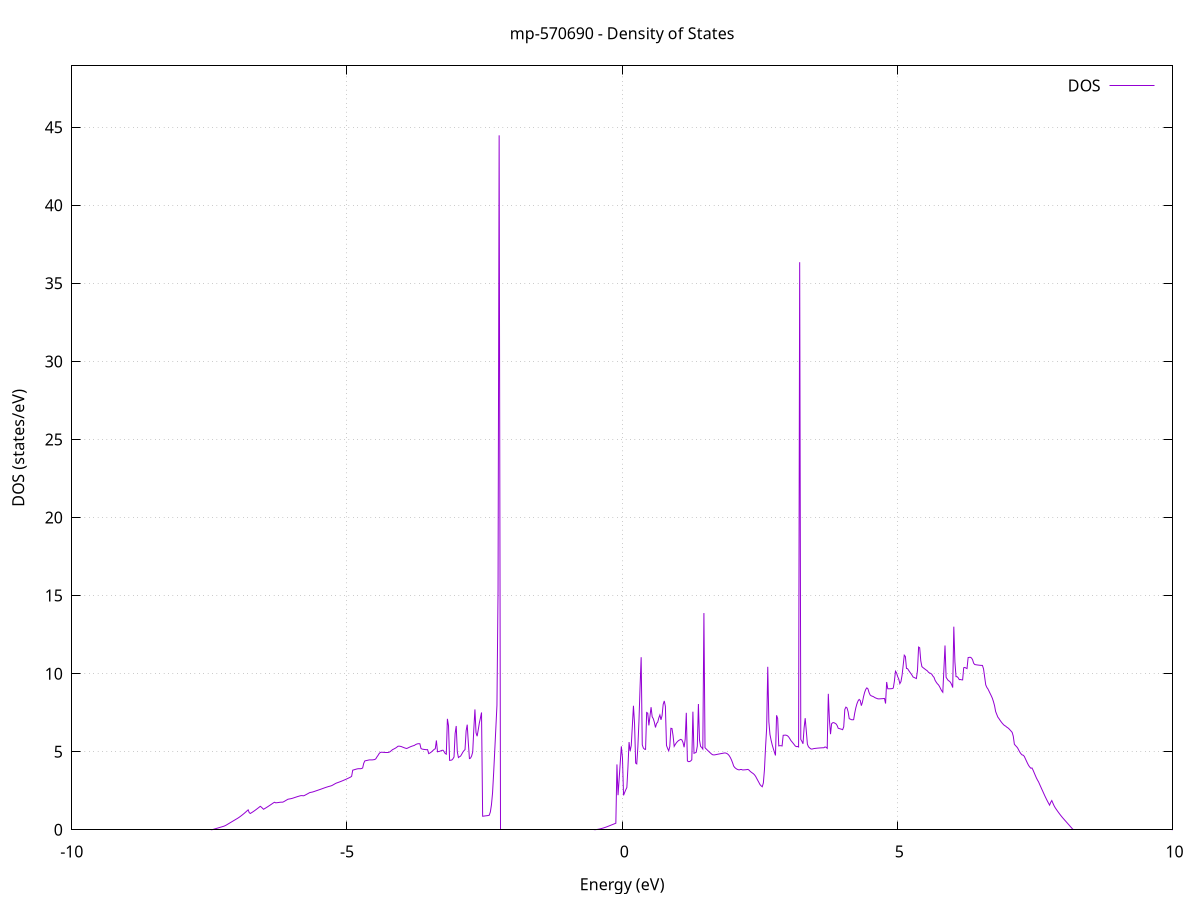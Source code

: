 set title 'mp-570690 - Density of States'
set xlabel 'Energy (eV)'
set ylabel 'DOS (states/eV)'
set grid
set xrange [-10:10]
set yrange [0:48.926]
set xzeroaxis lt -1
set terminal png size 800,600
set output 'mp-570690_dos_gnuplot.png'
plot '-' using 1:2 with lines title 'DOS'
-9.276100 0.000000
-9.256100 0.000000
-9.236100 0.000000
-9.216100 0.000000
-9.196100 0.000000
-9.176100 0.000000
-9.156100 0.000000
-9.136100 0.000000
-9.116000 0.000000
-9.096000 0.000000
-9.076000 0.000000
-9.056000 0.000000
-9.036000 0.000000
-9.016000 0.000000
-8.996000 0.000000
-8.976000 0.000000
-8.956000 0.000000
-8.936000 0.000000
-8.916000 0.000000
-8.896000 0.000000
-8.876000 0.000000
-8.856000 0.000000
-8.836000 0.000000
-8.816000 0.000000
-8.796000 0.000000
-8.776000 0.000000
-8.756000 0.000000
-8.736000 0.000000
-8.716000 0.000000
-8.696000 0.000000
-8.676000 0.000000
-8.656000 0.000000
-8.636000 0.000000
-8.616000 0.000000
-8.596000 0.000000
-8.576000 0.000000
-8.556000 0.000000
-8.536000 0.000000
-8.515900 0.000000
-8.495900 0.000000
-8.475900 0.000000
-8.455900 0.000000
-8.435900 0.000000
-8.415900 0.000000
-8.395900 0.000000
-8.375900 0.000000
-8.355900 0.000000
-8.335900 0.000000
-8.315900 0.000000
-8.295900 0.000000
-8.275900 0.000000
-8.255900 0.000000
-8.235900 0.000000
-8.215900 0.000000
-8.195900 0.000000
-8.175900 0.000000
-8.155900 0.000000
-8.135900 0.000000
-8.115900 0.000000
-8.095900 0.000000
-8.075900 0.000000
-8.055900 0.000000
-8.035900 0.000000
-8.015900 0.000000
-7.995900 0.000000
-7.975900 0.000000
-7.955900 0.000000
-7.935900 0.000000
-7.915800 0.000000
-7.895800 0.000000
-7.875800 0.000000
-7.855800 0.000000
-7.835800 0.000000
-7.815800 0.000000
-7.795800 0.000000
-7.775800 0.000000
-7.755800 0.000000
-7.735800 0.000000
-7.715800 0.000000
-7.695800 0.000000
-7.675800 0.000000
-7.655800 0.000000
-7.635800 0.000000
-7.615800 0.000000
-7.595800 0.000000
-7.575800 0.000000
-7.555800 0.000000
-7.535800 0.000000
-7.515800 0.000000
-7.495800 0.000000
-7.475800 0.000000
-7.455800 0.000300
-7.435800 0.019400
-7.415800 0.040300
-7.395800 0.061300
-7.375800 0.082300
-7.355800 0.103200
-7.335800 0.124200
-7.315700 0.145100
-7.295700 0.166100
-7.275700 0.187100
-7.255700 0.208000
-7.235700 0.229300
-7.215700 0.258600
-7.195700 0.296000
-7.175700 0.338100
-7.155700 0.380100
-7.135700 0.422200
-7.115700 0.464300
-7.095700 0.506400
-7.075700 0.548400
-7.055700 0.590500
-7.035700 0.632600
-7.015700 0.674600
-6.995700 0.716700
-6.975700 0.760600
-6.955700 0.808700
-6.935700 0.860100
-6.915700 0.913400
-6.895700 0.968600
-6.875700 1.025600
-6.855700 1.085600
-6.835700 1.148900
-6.815700 1.212200
-6.795700 1.275500
-6.775700 1.094500
-6.755700 1.044600
-6.735700 1.089200
-6.715600 1.133700
-6.695600 1.181000
-6.675600 1.231500
-6.655600 1.283200
-6.635600 1.336100
-6.615600 1.390200
-6.595600 1.445400
-6.575600 1.501900
-6.555600 1.449600
-6.535600 1.382200
-6.515600 1.313100
-6.495600 1.355200
-6.475600 1.398300
-6.455600 1.442500
-6.435600 1.487800
-6.415600 1.534100
-6.395600 1.581400
-6.375600 1.628800
-6.355600 1.676800
-6.335600 1.725800
-6.315600 1.762900
-6.295600 1.726700
-6.275600 1.732600
-6.255600 1.741300
-6.235600 1.751800
-6.215600 1.762700
-6.195600 1.767700
-6.175600 1.765400
-6.155600 1.785800
-6.135600 1.825800
-6.115500 1.866600
-6.095500 1.908300
-6.075500 1.950800
-6.055500 1.968500
-6.035500 1.979600
-6.015500 1.994000
-5.995500 2.012000
-5.975500 2.035000
-5.955500 2.058500
-5.935500 2.082300
-5.915500 2.105400
-5.895500 2.127700
-5.875500 2.149200
-5.855500 2.169900
-5.835500 2.187200
-5.815500 2.189100
-5.795500 2.173800
-5.775500 2.192200
-5.755500 2.228900
-5.735500 2.266500
-5.715500 2.304800
-5.695500 2.343800
-5.675500 2.383600
-5.655500 2.397000
-5.635500 2.409900
-5.615500 2.429000
-5.595500 2.452900
-5.575500 2.477000
-5.555500 2.501100
-5.535500 2.525300
-5.515400 2.549500
-5.495400 2.573700
-5.475400 2.598600
-5.455400 2.624100
-5.435400 2.649700
-5.415400 2.675400
-5.395400 2.700500
-5.375400 2.724300
-5.355400 2.746800
-5.335400 2.768100
-5.315400 2.788100
-5.295400 2.806700
-5.275400 2.830400
-5.255400 2.868800
-5.235400 2.908900
-5.215400 2.950000
-5.195400 2.987100
-5.175400 3.011600
-5.155400 3.037000
-5.135400 3.063200
-5.115400 3.090400
-5.095400 3.118500
-5.075400 3.147600
-5.055400 3.177500
-5.035400 3.208000
-5.015400 3.239500
-4.995400 3.271900
-4.975400 3.305100
-4.955400 3.338800
-4.935400 3.373200
-4.915300 3.426900
-4.895300 3.817100
-4.875300 3.838000
-4.855300 3.859100
-4.835300 3.880400
-4.815300 3.899700
-4.795300 3.910000
-4.775300 3.914000
-4.755300 3.909000
-4.735300 3.924600
-4.715300 3.956800
-4.695300 4.259100
-4.675300 4.410800
-4.655300 4.426300
-4.635300 4.442100
-4.615300 4.458400
-4.595300 4.475100
-4.575300 4.477300
-4.555300 4.474900
-4.535300 4.477500
-4.515300 4.487100
-4.495300 4.499100
-4.475300 4.547300
-4.455300 4.667000
-4.435300 4.765800
-4.415300 4.882700
-4.395300 4.950700
-4.375300 4.968800
-4.355300 4.962900
-4.335300 4.957600
-4.315200 4.953100
-4.295200 4.949900
-4.275200 4.948400
-4.255200 4.949700
-4.235200 4.967300
-4.215200 5.004900
-4.195200 5.062400
-4.175200 5.125600
-4.155200 5.160400
-4.135200 5.198400
-4.115200 5.237400
-4.095200 5.286700
-4.075200 5.345100
-4.055200 5.358100
-4.035200 5.347200
-4.015200 5.332100
-3.995200 5.304000
-3.975200 5.275900
-3.955200 5.247800
-3.935200 5.223100
-3.915200 5.207200
-3.895200 5.235600
-3.875200 5.270900
-3.855200 5.303600
-3.835200 5.333100
-3.815200 5.359200
-3.795200 5.381900
-3.775200 5.404300
-3.755200 5.452200
-3.735200 5.485900
-3.715100 5.506600
-3.695100 5.514500
-3.675100 5.506500
-3.655100 5.207700
-3.635100 5.168000
-3.615100 5.155900
-3.595100 5.145200
-3.575100 5.135800
-3.555100 5.129200
-3.535100 5.131500
-3.515100 4.876100
-3.495100 4.912200
-3.475100 4.959000
-3.455100 5.016500
-3.435100 5.084600
-3.415100 5.150400
-3.395100 5.188400
-3.375100 5.720700
-3.355100 4.993800
-3.335100 5.012800
-3.315100 5.026300
-3.295100 5.055500
-3.275100 5.086300
-3.255100 5.094600
-3.235100 5.004000
-3.215100 4.882900
-3.195100 4.841600
-3.175100 7.105200
-3.155100 6.670200
-3.135100 4.445300
-3.115000 4.454400
-3.095000 4.468500
-3.075000 4.541400
-3.055000 4.660900
-3.035000 6.163400
-3.015000 6.646800
-2.995000 4.997300
-2.975000 4.625700
-2.955000 4.676800
-2.935000 4.720200
-2.915000 4.837500
-2.895000 4.970500
-2.875000 5.063900
-2.855000 5.134400
-2.835000 6.332700
-2.815000 6.732200
-2.795000 5.575000
-2.775000 4.561800
-2.755000 4.589100
-2.735000 4.727400
-2.715000 4.985700
-2.695000 6.464900
-2.675000 7.706600
-2.655000 6.214300
-2.635000 5.992500
-2.615000 6.397800
-2.595000 6.836000
-2.575000 7.156700
-2.555000 7.511200
-2.534900 0.867200
-2.514900 0.876200
-2.494900 0.885200
-2.474900 0.894200
-2.454900 0.903200
-2.434900 0.912200
-2.414900 0.933600
-2.394900 1.138200
-2.374900 1.595900
-2.354900 2.353700
-2.334900 3.636800
-2.314900 5.059400
-2.294900 6.505600
-2.274900 7.975300
-2.254900 15.311400
-2.234900 44.478200
-2.214900 0.000000
-2.194900 0.000000
-2.174900 0.000000
-2.154900 0.000000
-2.134900 0.000000
-2.114900 0.000000
-2.094900 0.000000
-2.074900 0.000000
-2.054900 0.000000
-2.034900 0.000000
-2.014900 0.000000
-1.994900 0.000000
-1.974900 0.000000
-1.954900 0.000000
-1.934800 0.000000
-1.914800 0.000000
-1.894800 0.000000
-1.874800 0.000000
-1.854800 0.000000
-1.834800 0.000000
-1.814800 0.000000
-1.794800 0.000000
-1.774800 0.000000
-1.754800 0.000000
-1.734800 0.000000
-1.714800 0.000000
-1.694800 0.000000
-1.674800 0.000000
-1.654800 0.000000
-1.634800 0.000000
-1.614800 0.000000
-1.594800 0.000000
-1.574800 0.000000
-1.554800 0.000000
-1.534800 0.000000
-1.514800 0.000000
-1.494800 0.000000
-1.474800 0.000000
-1.454800 0.000000
-1.434800 0.000000
-1.414800 0.000000
-1.394800 0.000000
-1.374800 0.000000
-1.354800 0.000000
-1.334700 0.000000
-1.314700 0.000000
-1.294700 0.000000
-1.274700 0.000000
-1.254700 0.000000
-1.234700 0.000000
-1.214700 0.000000
-1.194700 0.000000
-1.174700 0.000000
-1.154700 0.000000
-1.134700 0.000000
-1.114700 0.000000
-1.094700 0.000000
-1.074700 0.000000
-1.054700 0.000000
-1.034700 0.000000
-1.014700 0.000000
-0.994700 0.000000
-0.974700 0.000000
-0.954700 0.000000
-0.934700 0.000000
-0.914700 0.000000
-0.894700 0.000000
-0.874700 0.000000
-0.854700 0.000000
-0.834700 0.000000
-0.814700 0.000000
-0.794700 0.000000
-0.774700 0.000000
-0.754700 0.000000
-0.734600 0.000000
-0.714600 0.000000
-0.694600 0.000000
-0.674600 0.000000
-0.654600 0.000000
-0.634600 0.000000
-0.614600 0.000000
-0.594600 0.000000
-0.574600 0.000000
-0.554600 0.000000
-0.534600 0.000000
-0.514600 0.000000
-0.494600 0.003800
-0.474600 0.011700
-0.454600 0.021600
-0.434600 0.033500
-0.414600 0.047500
-0.394600 0.063500
-0.374600 0.081400
-0.354600 0.100900
-0.334600 0.122000
-0.314600 0.144800
-0.294600 0.169200
-0.274600 0.195300
-0.254600 0.222900
-0.234600 0.251000
-0.214600 0.279100
-0.194600 0.307200
-0.174600 0.335300
-0.154600 0.363400
-0.134500 0.391500
-0.114500 0.419700
-0.094500 4.184700
-0.074500 2.216900
-0.054500 3.253500
-0.034500 4.295100
-0.014500 5.341900
0.005500 4.629400
0.025500 2.203900
0.045500 2.385700
0.065500 2.561700
0.085500 2.706800
0.105500 4.014000
0.125500 5.617300
0.145500 5.042900
0.165500 5.392200
0.185500 6.660200
0.205500 7.943900
0.225500 6.780500
0.245500 4.269600
0.265500 4.219700
0.285500 5.299600
0.305500 6.953500
0.325500 9.132500
0.345500 11.053800
0.365500 5.440400
0.385500 5.237100
0.405500 5.162800
0.425500 5.149100
0.445500 7.511700
0.465600 7.467400
0.485600 6.683200
0.505600 7.276700
0.525600 7.853000
0.545600 7.237700
0.565600 7.117100
0.585600 6.884400
0.605600 6.552700
0.625600 6.809400
0.645600 6.884300
0.665600 7.162000
0.685600 7.354700
0.705600 7.044100
0.725600 7.314100
0.745600 8.033600
0.765600 8.251000
0.785600 7.902200
0.805600 5.399600
0.825600 5.216400
0.845600 5.055100
0.865600 5.317800
0.885600 6.500400
0.905600 6.485600
0.925600 6.015700
0.945600 5.343300
0.965600 5.467100
0.985600 5.570800
1.005600 5.653100
1.025600 5.713900
1.045600 5.754000
1.065700 5.791300
1.085700 5.751500
1.105700 5.592100
1.125700 5.285600
1.145700 5.798500
1.165700 7.489400
1.185700 4.407600
1.205700 4.365500
1.225700 4.368300
1.245700 4.408300
1.265700 4.485100
1.285700 7.565700
1.305700 4.898600
1.325700 4.925400
1.345700 4.962000
1.365700 5.359400
1.385700 8.055600
1.405700 5.745000
1.425700 5.338700
1.445700 5.271700
1.465700 5.170000
1.485700 13.881400
1.505700 5.254200
1.525700 5.183500
1.545700 5.112600
1.565700 5.043600
1.585700 4.976600
1.605700 4.911500
1.625700 4.847700
1.645700 4.803600
1.665800 4.794600
1.685800 4.800000
1.705800 4.815100
1.725800 4.829700
1.745800 4.843900
1.765800 4.857700
1.785800 4.871100
1.805800 4.884100
1.825800 4.896600
1.845800 4.910900
1.865800 4.923000
1.885800 4.910300
1.905800 4.878900
1.925800 4.827200
1.945800 4.743300
1.965800 4.627600
1.985800 4.480000
2.005800 4.299200
2.025800 4.084800
2.045800 3.987600
2.065800 3.927600
2.085800 3.882100
2.105800 3.851200
2.125800 3.834900
2.145800 3.831600
2.165800 3.831500
2.185800 3.832800
2.205800 3.835400
2.225800 3.839400
2.245800 3.845600
2.265900 3.854700
2.285900 3.866800
2.305900 3.820300
2.325900 3.746300
2.345900 3.687100
2.365900 3.637200
2.385900 3.587600
2.405900 3.515600
2.425900 3.417400
2.445900 3.283300
2.465900 3.152500
2.485900 3.023400
2.505900 2.889400
2.525900 2.812100
2.545900 2.755600
2.565900 2.997400
2.585900 3.860800
2.605900 5.298500
2.625900 6.521800
2.645900 10.438300
2.665900 6.919600
2.685900 6.103300
2.705900 5.745700
2.725900 5.448100
2.745900 5.205200
2.765900 4.978600
2.785900 4.760900
2.805900 7.331500
2.825900 7.129200
2.845900 5.371700
2.866000 5.386900
2.886000 5.384900
2.906000 5.367400
2.926000 6.050000
2.946000 6.057700
2.966000 6.062900
2.986000 6.050700
3.006000 6.016100
3.026000 5.944600
3.046000 5.835100
3.066000 5.715800
3.086000 5.633600
3.106000 5.546800
3.126000 5.456900
3.146000 5.363900
3.166000 5.325900
3.186000 5.335000
3.206000 5.301100
3.226000 36.353600
3.246000 5.789600
3.266000 5.665200
3.286000 5.508100
3.306000 6.524100
3.326000 7.146200
3.346000 6.338200
3.366000 5.479300
3.386000 5.313000
3.406000 5.244100
3.426000 5.185700
3.446000 5.165600
3.466100 5.184400
3.486100 5.201900
3.506100 5.211100
3.526100 5.219500
3.546100 5.227000
3.566100 5.233800
3.586100 5.239800
3.606100 5.244900
3.626100 5.249200
3.646100 5.252700
3.666100 5.255400
3.686100 5.306800
3.706100 5.280500
3.726100 5.215500
3.746100 8.706300
3.766100 7.045200
3.786100 6.124200
3.806100 6.793600
3.826100 6.856400
3.846100 6.863200
3.866100 6.825500
3.886100 6.782500
3.906100 6.679800
3.926100 6.500000
3.946100 6.481800
3.966100 6.458800
3.986100 6.439500
4.006100 6.409300
4.026100 6.593100
4.046100 7.709500
4.066200 7.856100
4.086200 7.800500
4.106200 7.552100
4.126200 7.115800
4.146200 7.088900
4.166200 7.049800
4.186200 7.045500
4.206200 7.051700
4.226200 7.474000
4.246200 7.815000
4.266200 8.071700
4.286200 8.248600
4.306200 8.347900
4.326200 8.281300
4.346200 7.950300
4.366200 8.173100
4.386200 8.525500
4.406200 8.802300
4.426200 8.990100
4.446200 9.088300
4.466200 9.027700
4.486200 8.789800
4.506200 8.633200
4.526200 8.579600
4.546200 8.552900
4.566200 8.525600
4.586200 8.477400
4.606200 8.440900
4.626200 8.415000
4.646200 8.387200
4.666300 8.382700
4.686300 8.387300
4.706300 8.391900
4.726300 8.396500
4.746300 8.403500
4.766300 8.411000
4.786300 8.086000
4.806300 9.464100
4.826300 9.030400
4.846300 9.030900
4.866300 9.031900
4.886300 9.034800
4.906300 9.041600
4.926300 9.075400
4.946300 9.507700
4.966300 10.154700
4.986300 10.048500
5.006300 9.807600
5.026300 9.649300
5.046300 9.358900
5.066300 9.493200
5.086300 9.898700
5.106300 10.524200
5.126300 11.182300
5.146300 11.099000
5.166300 10.332100
5.186300 10.316700
5.206300 10.207900
5.226300 10.104900
5.246300 10.009100
5.266400 9.905800
5.286400 9.785400
5.306400 9.752200
5.326400 9.718900
5.346400 9.685300
5.366400 10.209600
5.386400 11.701800
5.406400 11.655200
5.426400 10.816800
5.446400 10.451000
5.466400 10.386300
5.486400 10.333100
5.506400 10.278000
5.526400 10.225900
5.546400 10.175600
5.566400 10.088600
5.586400 10.038800
5.606400 10.015700
5.626400 9.958500
5.646400 9.844000
5.666400 9.763800
5.686400 9.572800
5.706400 9.456900
5.726400 9.357400
5.746400 9.286800
5.766400 9.177200
5.786400 9.032800
5.806400 8.899400
5.826400 8.808700
5.846500 10.288900
5.866500 11.803300
5.886500 9.765600
5.906500 9.651900
5.926500 9.557500
5.946500 9.516500
5.966500 9.440500
5.986500 9.303600
6.006500 9.108600
6.026500 13.008000
6.046500 10.755000
6.066500 9.806800
6.086500 9.804000
6.106500 9.732100
6.126500 9.615800
6.146500 9.623800
6.166500 9.605400
6.186500 9.599500
6.206500 10.378800
6.226500 10.396600
6.246500 10.358300
6.266500 10.324200
6.286500 11.029300
6.306500 11.042200
6.326500 11.047900
6.346500 11.006700
6.366500 10.902200
6.386500 10.669800
6.406500 10.585300
6.426500 10.570700
6.446600 10.559100
6.466600 10.549900
6.486600 10.540700
6.506600 10.532800
6.526600 10.529400
6.546600 10.524500
6.566600 10.303000
6.586600 9.789500
6.606600 9.280400
6.626600 9.119400
6.646600 9.017500
6.666600 8.874000
6.686600 8.728300
6.706600 8.584700
6.726600 8.424400
6.746600 8.209700
6.766600 7.947200
6.786600 7.571000
6.806600 7.391000
6.826600 7.217300
6.846600 7.120700
6.866600 7.013500
6.886600 6.913900
6.906600 6.824700
6.926600 6.746100
6.946600 6.677900
6.966600 6.642300
6.986600 6.577600
7.006600 6.534000
7.026600 6.474000
7.046700 6.399500
7.066700 6.321600
7.086700 6.238700
7.106700 5.995100
7.126700 5.482700
7.146700 5.395500
7.166700 5.324200
7.186700 5.234600
7.206700 5.098100
7.226700 4.969300
7.246700 4.869100
7.266700 4.795800
7.286700 4.776200
7.306700 4.703100
7.326700 4.550500
7.346700 4.399000
7.366700 4.249000
7.386700 4.114600
7.406700 4.017100
7.426700 3.940400
7.446700 3.959000
7.466700 3.818000
7.486700 3.651300
7.506700 3.484900
7.526700 3.322500
7.546700 3.184300
7.566700 3.064200
7.586700 2.903500
7.606700 2.746600
7.626700 2.590400
7.646800 2.434400
7.666800 2.278400
7.686800 2.125900
7.706800 1.980400
7.726800 1.839600
7.746800 1.706500
7.766800 1.578300
7.786800 1.755600
7.806800 1.871100
7.826800 1.706500
7.846800 1.549200
7.866800 1.422200
7.886800 1.318100
7.906800 1.216900
7.926800 1.118700
7.946800 1.023500
7.966800 0.931300
7.986800 0.842600
8.006800 0.758100
8.026800 0.677600
8.046800 0.597800
8.066800 0.518000
8.086800 0.438200
8.106800 0.358500
8.126800 0.278700
8.146800 0.198900
8.166800 0.119100
8.186800 0.039400
8.206800 0.000000
8.226800 0.000000
8.246900 0.000000
8.266900 0.000000
8.286900 0.000000
8.306900 0.000000
8.326900 0.000000
8.346900 0.000000
8.366900 0.000000
8.386900 0.000000
8.406900 0.000000
8.426900 0.000000
8.446900 0.000000
8.466900 0.000000
8.486900 0.000000
8.506900 0.000000
8.526900 0.000000
8.546900 0.000000
8.566900 0.000000
8.586900 0.000000
8.606900 0.000000
8.626900 0.000000
8.646900 0.000000
8.666900 0.000000
8.686900 0.000000
8.706900 0.000000
8.726900 0.000000
8.746900 0.000000
8.766900 0.000000
8.786900 0.000000
8.806900 0.000000
8.826900 0.000000
8.847000 0.000000
8.867000 0.000000
8.887000 0.000000
8.907000 0.000000
8.927000 0.000000
8.947000 0.000000
8.967000 0.000000
8.987000 0.000000
9.007000 0.000000
9.027000 0.000000
9.047000 0.000000
9.067000 0.000000
9.087000 0.000000
9.107000 0.000000
9.127000 0.000000
9.147000 0.000000
9.167000 0.000000
9.187000 0.000000
9.207000 0.000000
9.227000 0.000000
9.247000 0.000000
9.267000 0.000000
9.287000 0.000000
9.307000 0.000000
9.327000 0.000000
9.347000 0.000000
9.367000 0.000000
9.387000 0.000000
9.407000 0.000000
9.427000 0.000000
9.447100 0.000000
9.467100 0.000000
9.487100 0.000000
9.507100 0.000000
9.527100 0.000000
9.547100 0.000000
9.567100 0.000000
9.587100 0.000000
9.607100 0.000000
9.627100 0.000000
9.647100 0.000000
9.667100 0.000000
9.687100 0.000000
9.707100 0.000000
9.727100 0.000000
9.747100 0.000000
9.767100 0.000000
9.787100 0.000000
9.807100 0.000000
9.827100 0.000000
9.847100 0.000000
9.867100 0.000000
9.887100 0.000000
9.907100 0.000000
9.927100 0.000000
9.947100 0.000000
9.967100 0.000000
9.987100 0.000000
10.007100 0.000000
10.027100 0.000000
10.047200 0.000000
10.067200 0.000000
10.087200 0.000000
10.107200 0.000000
10.127200 0.000000
10.147200 0.000000
10.167200 0.296200
10.187200 0.519700
10.207200 0.524100
10.227200 0.528500
10.247200 0.532800
10.267200 0.537200
10.287200 0.541500
10.307200 0.545900
10.327200 0.550300
10.347200 0.554600
10.367200 0.559000
10.387200 0.563400
10.407200 0.567700
10.427200 0.572100
10.447200 0.576400
10.467200 0.580800
10.487200 0.585200
10.507200 0.589500
10.527200 0.593900
10.547200 1.076700
10.567200 1.096500
10.587200 1.108000
10.607200 1.119500
10.627200 1.131000
10.647300 1.142500
10.667300 1.154000
10.687300 1.165500
10.707300 1.177000
10.727300 1.188400
10.747300 1.199900
10.767300 1.211400
10.787300 1.222900
10.807300 1.234400
10.827300 1.245900
10.847300 1.257400
10.867300 1.287900
10.887300 1.795900
10.907300 1.865100
10.927300 1.883100
10.947300 2.407900
10.967300 2.433100
10.987300 2.458300
11.007300 2.483500
11.027300 2.508700
11.047300 2.533900
11.067300 2.559100
11.087300 4.099000
11.107300 5.395700
11.127300 3.070600
11.147300 3.078200
11.167300 3.085700
11.187300 3.093300
11.207300 3.100900
11.227300 3.108500
11.247400 3.116000
11.267400 3.123600
11.287400 3.131200
11.307400 3.138800
11.327400 3.146300
11.347400 3.153900
11.367400 3.161500
11.387400 3.169100
11.407400 3.176700
11.427400 3.184200
11.447400 3.191800
11.467400 3.199400
11.487400 3.544400
11.507400 3.750400
11.527400 8.101000
11.547400 4.371400
11.567400 4.359700
11.587400 4.348000
11.607400 4.336400
11.627400 4.324700
11.647400 4.313100
11.667400 4.301500
11.687400 4.289800
11.707400 4.278200
11.727400 9.561200
11.747400 4.796600
11.767400 4.758300
11.787400 4.720100
11.807400 4.681800
11.827400 4.643600
11.847500 4.605400
11.867500 5.611900
11.887500 6.370400
11.907500 6.156400
11.927500 5.247200
11.947500 4.956000
11.967500 4.885400
11.987500 4.814900
12.007500 4.744400
12.027500 4.673900
12.047500 4.603400
12.067500 4.532900
12.087500 4.462400
12.107500 4.391900
12.127500 18.530500
12.147500 5.518000
12.167500 4.345700
12.187500 4.269400
12.207500 4.193100
12.227500 4.116800
12.247500 4.040900
12.267500 4.130000
12.287500 4.275100
12.307500 5.087900
12.327500 33.064700
12.347500 4.962600
12.367500 5.203400
12.387500 5.227000
12.407500 5.229600
12.427500 5.211300
12.447600 5.176800
12.467600 5.199300
12.487600 5.176700
12.507600 5.124700
12.527600 5.051700
12.547600 5.140100
12.567600 5.520000
12.587600 7.334500
12.607600 11.788000
12.627600 6.318200
12.647600 5.125100
12.667600 5.480300
12.687600 5.963700
12.707600 6.450700
12.727600 6.918800
12.747600 6.773700
12.767600 6.480900
12.787600 6.227500
12.807600 6.042400
12.827600 5.857300
12.847600 5.488100
12.867600 5.235000
12.887600 5.191300
12.907600 5.155500
12.927600 5.119700
12.947600 5.152700
12.967600 5.821300
12.987600 6.936200
13.007600 8.128000
13.027600 8.628100
13.047700 7.996100
13.067700 7.678000
13.087700 7.395600
13.107700 7.027500
13.127700 6.463300
13.147700 6.074400
13.167700 5.894700
13.187700 5.613300
13.207700 5.343000
13.227700 5.117700
13.247700 4.937600
13.267700 4.802700
13.287700 4.712900
13.307700 4.668300
13.327700 4.664800
13.347700 4.669700
13.367700 4.675800
13.387700 4.683200
13.407700 4.723300
13.427700 4.846400
13.447700 4.977100
13.467700 5.116100
13.487700 5.364600
13.507700 5.430700
13.527700 5.478200
13.547700 5.541800
13.567700 5.613400
13.587700 5.711500
13.607700 5.864500
13.627700 6.064700
13.647800 6.210600
13.667800 6.210100
13.687800 6.123400
13.707800 5.949400
13.727800 5.538100
13.747800 5.244900
13.767800 5.313400
13.787800 5.388600
13.807800 5.470600
13.827800 5.565700
13.847800 5.687900
13.867800 5.845100
13.887800 6.076400
13.907800 11.160000
13.927800 7.775500
13.947800 6.596100
13.967800 6.534700
13.987800 6.477500
14.007800 7.050800
14.027800 8.563000
14.047800 7.320800
14.067800 7.097000
14.087800 6.903400
14.107800 6.728700
14.127800 6.580400
14.147800 6.453500
14.167800 6.350400
14.187800 6.278900
14.207800 7.942500
14.227900 8.703800
14.247900 8.291100
14.267900 7.956900
14.287900 8.063200
14.307900 7.872600
14.327900 7.648000
14.347900 7.395400
14.367900 7.125400
14.387900 6.859900
14.407900 6.696200
14.427900 6.664300
14.447900 7.749500
14.467900 7.959500
14.487900 9.003100
14.507900 9.446900
14.527900 9.514400
14.547900 9.435900
14.567900 9.019900
14.587900 7.961800
14.607900 14.320600
14.627900 6.935900
14.647900 6.365900
14.667900 5.985800
14.687900 7.536300
14.707900 11.723500
14.727900 13.314600
14.747900 12.152100
14.767900 6.307500
14.787900 5.613700
14.807900 5.960200
14.828000 6.175200
14.848000 6.258800
14.868000 6.412600
14.888000 6.886900
14.908000 8.018500
14.928000 13.841600
14.948000 7.853100
14.968000 7.425200
14.988000 6.197300
15.008000 5.995500
15.028000 6.269500
15.048000 6.454100
15.068000 6.713100
15.088000 7.165900
15.108000 8.299800
15.128000 10.109100
15.148000 9.710600
15.168000 8.144200
15.188000 7.537200
15.208000 6.809000
15.228000 8.271000
15.248000 10.109500
15.268000 11.811700
15.288000 11.275500
15.308000 10.817500
15.328000 10.273100
15.348000 8.739300
15.368000 8.090100
15.388000 7.984600
15.408000 8.014900
15.428100 8.175500
15.448100 8.680900
15.468100 9.312800
15.488100 10.062000
15.508100 10.860900
15.528100 10.370500
15.548100 10.671900
15.568100 10.324200
15.588100 11.932400
15.608100 12.028400
15.628100 12.117100
15.648100 12.222100
15.668100 12.245000
15.688100 11.112900
15.708100 9.526800
15.728100 9.041200
15.748100 9.929000
15.768100 10.941500
15.788100 16.035800
15.808100 16.597100
15.828100 20.520800
15.848100 12.522000
15.868100 10.837700
15.888100 12.556100
15.908100 13.679400
15.928100 13.267700
15.948100 8.288200
15.968100 8.990200
15.988100 9.882800
16.008100 11.553500
16.028200 12.629700
16.048200 12.589500
16.068200 11.950700
16.088200 13.801800
16.108200 12.597500
16.128200 11.617800
16.148200 12.221900
16.168200 12.758000
16.188200 12.816800
16.208200 12.572800
16.228200 12.755700
16.248200 13.228100
16.268200 13.514400
16.288200 11.872400
16.308200 10.308000
16.328200 10.457000
16.348200 10.678500
16.368200 10.900100
16.388200 11.242500
16.408200 11.572900
16.428200 12.099700
16.448200 12.460600
16.468200 13.454400
16.488200 13.813400
16.508200 13.781100
16.528200 13.402500
16.548200 12.686900
16.568200 11.265800
16.588200 10.544400
16.608200 10.025800
16.628300 9.761300
16.648300 9.602000
16.668300 9.310500
16.688300 8.799700
16.708300 7.952000
16.728300 7.481100
16.748300 7.418800
16.768300 7.392500
16.788300 7.453400
16.808300 7.658800
16.828300 7.856200
16.848300 8.042100
16.868300 8.260000
16.888300 8.484500
16.908300 8.715500
16.928300 9.022300
16.948300 9.356900
16.968300 9.717000
16.988300 9.911800
17.008300 9.941300
17.028300 9.411200
17.048300 8.929700
17.068300 8.920100
17.088300 9.016800
17.108300 9.073600
17.128300 9.089600
17.148300 9.065900
17.168300 11.175000
17.188300 8.947800
17.208300 8.272400
17.228400 9.930600
17.248400 10.030400
17.268400 9.983000
17.288400 9.974000
17.308400 9.739800
17.328400 9.553000
17.348400 10.021300
17.368400 10.851200
17.388400 9.947200
17.408400 8.037700
17.428400 7.619100
17.448400 7.295300
17.468400 7.043100
17.488400 6.860000
17.508400 6.785100
17.528400 6.916000
17.548400 7.691000
17.568400 7.784600
17.588400 7.904900
17.608400 7.969400
17.628400 7.963400
17.648400 7.861500
17.668400 7.659900
17.688400 7.464300
17.708400 7.304900
17.728400 7.196400
17.748400 7.188800
17.768400 8.209300
17.788400 8.551600
17.808400 8.673600
17.828500 8.833300
17.848500 9.135500
17.868500 9.816200
17.888500 10.334300
17.908500 10.478400
17.928500 10.424500
17.948500 9.630400
17.968500 9.489600
17.988500 9.358800
18.008500 9.075900
18.028500 8.728900
18.048500 8.477800
18.068500 8.381000
18.088500 8.484200
18.108500 8.547500
18.128500 9.198300
18.148500 10.756000
18.168500 11.036100
18.188500 8.294400
18.208500 14.257600
18.228500 8.133300
18.248500 7.837500
18.268500 8.118900
18.288500 8.297600
18.308500 8.208900
18.328500 8.581600
18.348500 10.372300
18.368500 10.407600
18.388500 9.454900
18.408500 8.157000
18.428600 7.899900
18.448600 7.902600
18.468600 7.847900
18.488600 7.468600
18.508600 8.538400
18.528600 8.254200
18.548600 7.642600
18.568600 8.072100
18.588600 8.724900
18.608600 8.469500
18.628600 8.146900
18.648600 7.756800
18.668600 7.335800
18.688600 7.844500
18.708600 8.084000
18.728600 7.841200
18.748600 7.985100
18.768600 7.514100
18.788600 7.196800
18.808600 6.972500
18.828600 6.818800
18.848600 6.750200
18.868600 6.791000
18.888600 6.913000
18.908600 7.078200
18.928600 7.287800
18.948600 7.600200
18.968600 7.459100
18.988600 7.777000
19.008600 8.042600
19.028700 7.913500
19.048700 8.076500
19.068700 8.144900
19.088700 7.540700
19.108700 5.846900
19.128700 5.888300
19.148700 5.920100
19.168700 5.942100
19.188700 5.954400
19.208700 5.957000
19.228700 5.949900
19.248700 5.933000
19.268700 5.973500
19.288700 6.230500
19.308700 6.462400
19.328700 9.112300
19.348700 7.307300
19.368700 7.327300
19.388700 7.388700
19.408700 7.422700
19.428700 7.469600
19.448700 7.751700
19.468700 7.998700
19.488700 8.214300
19.508700 8.329000
19.528700 8.024400
19.548700 7.460000
19.568700 6.790200
19.588700 6.535600
19.608700 6.413000
19.628800 8.477500
19.648800 8.495200
19.668800 6.174200
19.688800 6.324800
19.708800 6.502100
19.728800 6.710500
19.748800 6.950100
19.768800 7.236700
19.788800 7.530200
19.808800 7.674100
19.828800 7.591300
19.848800 7.303200
19.868800 7.448900
19.888800 7.627500
19.908800 7.679600
19.928800 7.623100
19.948800 7.462900
19.968800 9.567600
19.988800 8.109400
20.008800 7.410300
20.028800 7.727100
20.048800 7.974400
20.068800 8.149400
20.088800 8.162600
20.108800 7.558700
20.128800 7.101300
20.148800 7.168000
20.168800 7.464600
20.188800 7.701100
20.208800 7.806700
20.228900 7.873100
20.248900 7.900500
20.268900 7.889000
20.288900 7.835200
20.308900 7.752100
20.328900 20.191600
20.348900 8.035800
20.368900 8.357100
20.388900 8.619100
20.408900 16.822700
20.428900 10.071400
20.448900 10.091300
20.468900 12.958800
20.488900 8.184600
20.508900 7.185400
20.528900 7.422000
20.548900 7.769100
20.568900 8.528700
20.588900 9.296000
20.608900 9.714600
20.628900 9.391500
20.648900 8.323000
20.668900 8.279300
20.688900 8.338600
20.708900 8.451000
20.728900 8.584800
20.748900 8.723100
20.768900 10.645200
20.788900 10.250400
20.808900 8.297900
20.829000 8.295900
20.849000 8.496600
20.869000 8.687500
20.889000 8.840000
20.909000 8.941200
20.929000 11.145400
20.949000 9.639400
20.969000 8.038600
20.989000 7.363900
21.009000 7.579600
21.029000 7.904200
21.049000 8.292000
21.069000 8.739800
21.089000 9.255100
21.109000 9.866800
21.129000 10.579100
21.149000 9.689500
21.169000 10.466000
21.189000 11.302700
21.209000 11.276100
21.229000 11.660400
21.249000 11.087700
21.269000 9.577800
21.289000 8.565700
21.309000 8.586600
21.329000 7.288300
21.349000 6.886400
21.369000 7.200200
21.389000 7.630600
21.409000 8.365000
21.429100 8.597900
21.449100 8.010000
21.469100 6.809400
21.489100 6.450800
21.509100 6.589500
21.529100 6.746300
21.549100 6.859900
21.569100 6.907700
21.589100 6.910400
21.609100 6.768200
21.629100 6.427700
21.649100 5.943700
21.669100 5.648900
21.689100 5.645200
21.709100 5.682100
21.729100 5.736600
21.749100 5.804600
21.769100 5.870900
21.789100 5.938700
21.809100 6.052300
21.829100 6.702600
21.849100 9.090900
21.869100 5.746500
21.889100 5.938400
21.909100 6.343900
21.929100 6.848600
21.949100 6.746000
21.969100 6.558600
21.989100 6.784300
22.009100 6.949300
22.029200 7.477700
22.049200 7.875200
22.069200 7.579300
22.089200 6.933300
22.109200 5.989700
22.129200 5.959400
22.149200 5.962100
22.169200 5.993800
22.189200 6.062400
22.209200 6.169700
22.229200 6.302100
22.249200 6.502700
22.269200 6.951200
22.289200 7.254400
22.309200 7.418500
22.329200 7.442200
22.349200 6.909500
22.369200 6.634700
22.389200 6.719700
22.409200 6.918100
22.429200 6.781500
22.449200 6.451900
22.469200 6.313500
22.489200 6.217100
22.509200 6.249000
22.529200 10.889900
22.549200 5.453000
22.569200 5.187100
22.589200 5.097100
22.609200 5.159200
22.629300 5.232500
22.649300 5.445300
22.669300 5.679300
22.689300 5.875600
22.709300 5.935100
22.729300 5.965000
22.749300 5.381300
22.769300 5.165800
22.789300 5.326500
22.809300 5.436200
22.829300 6.945600
22.849300 6.236700
22.869300 5.954400
22.889300 5.849900
22.909300 5.478900
22.929300 5.589800
22.949300 5.706200
22.969300 5.828200
22.989300 6.164000
23.009300 6.850300
23.029300 7.731200
23.049300 8.122200
23.069300 7.580300
23.089300 7.374900
23.109300 7.664400
23.129300 7.913100
23.149300 8.121100
23.169300 8.288400
23.189300 8.689300
23.209400 8.601600
23.229400 7.670000
23.249400 7.590100
23.269400 7.474700
23.289400 7.028400
23.309400 6.425800
23.329400 8.185100
23.349400 7.691600
23.369400 7.090300
23.389400 6.663500
23.409400 6.382100
23.429400 6.184200
23.449400 6.028200
23.469400 5.958200
23.489400 5.878600
23.509400 5.894500
23.529400 5.994600
23.549400 6.180900
23.569400 6.425100
23.589400 6.822300
23.609400 6.508600
23.629400 6.248000
23.649400 6.719000
23.669400 7.222700
23.689400 7.753900
23.709400 8.071800
23.729400 7.127400
23.749400 6.610100
23.769400 6.306400
23.789400 5.990800
23.809500 5.663400
23.829500 5.360300
23.849500 5.250700
23.869500 5.179700
23.889500 5.026100
23.909500 4.954200
23.929500 4.953700
23.949500 4.955100
23.969500 4.958300
23.989500 4.965100
24.009500 4.975500
24.029500 4.990900
24.049500 5.011700
24.069500 5.035900
24.089500 5.063100
24.109500 5.457700
24.129500 7.224500
24.149500 6.603500
24.169500 5.533100
24.189500 5.119800
24.209500 4.683200
24.229500 4.358200
24.249500 4.300900
24.269500 4.244600
24.289500 4.313000
24.309500 4.793300
24.329500 6.602500
24.349500 6.799100
24.369500 7.039800
24.389500 7.307300
24.409600 6.657600
24.429600 7.811200
24.449600 10.026400
24.469600 6.800300
24.489600 6.615400
24.509600 6.430200
24.529600 6.244700
24.549600 6.059000
24.569600 5.872900
24.589600 6.501600
24.609600 6.548300
24.629600 7.114200
24.649600 8.345900
24.669600 9.524500
24.689600 10.631700
24.709600 9.623900
24.729600 8.670200
24.749600 8.326300
24.769600 8.038300
24.789600 7.721000
24.809600 7.374600
24.829600 7.031900
24.849600 6.812700
24.869600 6.741900
24.889600 8.540200
24.909600 9.181900
24.929600 8.508400
24.949600 7.901900
24.969600 7.513300
24.989600 7.253500
25.009700 7.050700
25.029700 6.813800
25.049700 6.542800
25.069700 6.149700
25.089700 5.678300
25.109700 7.148600
25.129700 7.820600
25.149700 6.321900
25.169700 6.420800
25.189700 6.476500
25.209700 6.488900
25.229700 6.458200
25.249700 6.377100
25.269700 6.226400
25.289700 6.122400
25.309700 6.026000
25.329700 5.933800
25.349700 5.851900
25.369700 5.881900
25.389700 5.676100
25.409700 5.305100
25.429700 4.863600
25.449700 4.464500
25.469700 4.136400
25.489700 4.001200
25.509700 3.944300
25.529700 3.836100
25.549700 3.748500
25.569700 3.682600
25.589700 3.596800
25.609800 3.503300
25.629800 3.460300
25.649800 3.468900
25.669800 3.519400
25.689800 3.573600
25.709800 3.715300
25.729800 3.892600
25.749800 4.043200
25.769800 4.142300
25.789800 4.249300
25.809800 4.364100
25.829800 4.486800
25.849800 4.617400
25.869800 4.803500
25.889800 5.003200
25.909800 5.265700
25.929800 5.618300
25.949800 5.894700
25.969800 6.356100
25.989800 6.982600
26.009800 7.300200
26.029800 7.007700
26.049800 6.579000
26.069800 6.178600
26.089800 5.487200
26.109800 4.960800
26.129800 4.676700
26.149800 4.677700
26.169800 4.811900
26.189800 4.874100
26.209900 4.936300
26.229900 4.998800
26.249900 5.060000
26.269900 5.121400
26.289900 5.195300
26.309900 5.285400
26.329900 5.381100
26.349900 5.413300
26.369900 5.391400
26.389900 5.329800
26.409900 5.233300
26.429900 5.105400
26.449900 4.974100
26.469900 4.864700
26.489900 4.741400
26.509900 4.604200
26.529900 4.453000
26.549900 4.288000
26.569900 4.109100
26.589900 3.931100
26.609900 3.778000
26.629900 3.650300
26.649900 3.757300
26.669900 3.886800
26.689900 3.914000
26.709900 3.872800
26.729900 3.821200
26.749900 3.765000
26.769900 3.707700
26.789900 3.651500
26.810000 3.596500
26.830000 3.542800
26.850000 3.490100
26.870000 3.438300
26.890000 3.387300
26.910000 3.337300
26.930000 3.288200
26.950000 3.259100
26.970000 3.284500
26.990000 3.312700
27.010000 3.334100
27.030000 3.381900
27.050000 3.437400
27.070000 3.473900
27.090000 3.491200
27.110000 3.490200
27.130000 3.474300
27.150000 3.398200
27.170000 3.226500
27.190000 3.099200
27.210000 3.016700
27.230000 2.977000
27.250000 2.979300
27.270000 3.047700
27.290000 3.191600
27.310000 3.400200
27.330000 3.555900
27.350000 3.527200
27.370000 3.491100
27.390000 3.380900
27.410100 3.271800
27.430100 3.165100
27.450100 3.059400
27.470100 2.954900
27.490100 2.852000
27.510100 2.751200
27.530100 2.652600
27.550100 2.556100
27.570100 2.460900
27.590100 2.369900
27.610100 2.356700
27.630100 2.451500
27.650100 2.654400
27.670100 2.813200
27.690100 2.669400
27.710100 2.315600
27.730100 1.751800
27.750100 1.446700
27.770100 1.442900
27.790100 1.439200
27.810100 1.435400
27.830100 1.431700
27.850100 1.427900
27.870100 1.424200
27.890100 1.420500
27.910100 1.416700
27.930100 1.413000
27.950100 1.409300
27.970100 1.405700
27.990100 1.402000
28.010200 1.398300
28.030200 1.394600
28.050200 1.391000
28.070200 1.387300
28.090200 1.383700
28.110200 1.380100
28.130200 1.376500
28.150200 1.372900
28.170200 1.369300
28.190200 1.365700
28.210200 1.362100
28.230200 1.358500
28.250200 1.355000
28.270200 1.351400
28.290200 1.347900
28.310200 1.344300
28.330200 1.352400
28.350200 1.388300
28.370200 1.428400
28.390200 1.472800
28.410200 1.518900
28.430200 1.559800
28.450200 1.594900
28.470200 3.610700
28.490200 3.631400
28.510200 1.326100
28.530200 1.351600
28.550200 1.373700
28.570200 1.391200
28.590200 1.404100
28.610300 1.412400
28.630300 1.464900
28.650300 1.692600
28.670300 1.759700
28.690300 1.667300
28.710300 1.491800
28.730300 1.309200
28.750300 1.130200
28.770300 0.954700
28.790300 0.782700
28.810300 0.895700
28.830300 1.682100
28.850300 1.152000
28.870300 1.248000
28.890300 0.415100
28.910300 0.001400
28.930300 0.000000
28.950300 0.000000
28.970300 0.000000
28.990300 0.000000
29.010300 0.000000
29.030300 0.000000
29.050300 0.000000
29.070300 0.000000
29.090300 0.000000
29.110300 0.000000
29.130300 0.000000
29.150300 0.000000
29.170300 0.000000
29.190300 0.000000
29.210400 0.000000
29.230400 0.000000
29.250400 0.000000
29.270400 0.000000
29.290400 0.000000
29.310400 0.000000
29.330400 0.000000
29.350400 0.000000
29.370400 0.000000
29.390400 0.000000
29.410400 0.000000
29.430400 0.000000
29.450400 0.000000
29.470400 0.000000
29.490400 0.000000
29.510400 0.000000
29.530400 0.000000
29.550400 0.000000
29.570400 0.000000
29.590400 0.000000
29.610400 0.000000
29.630400 0.000000
29.650400 0.000000
29.670400 0.000000
29.690400 0.000000
29.710400 0.000000
29.730400 0.000000
29.750400 0.000000
29.770400 0.000000
29.790400 0.000000
29.810500 0.000000
29.830500 0.000000
29.850500 0.000000
29.870500 0.000000
29.890500 0.000000
29.910500 0.000000
29.930500 0.000000
29.950500 0.000000
29.970500 0.000000
29.990500 0.000000
30.010500 0.000000
30.030500 0.000000
30.050500 0.000000
30.070500 0.000000
30.090500 0.000000
30.110500 0.000000
30.130500 0.000000
30.150500 0.000000
30.170500 0.000000
30.190500 0.000000
30.210500 0.000000
30.230500 0.000000
30.250500 0.000000
30.270500 0.000000
30.290500 0.000000
30.310500 0.000000
30.330500 0.000000
30.350500 0.000000
30.370500 0.000000
30.390500 0.000000
30.410600 0.000000
30.430600 0.000000
30.450600 0.000000
30.470600 0.000000
30.490600 0.000000
30.510600 0.000000
30.530600 0.000000
30.550600 0.000000
30.570600 0.000000
30.590600 0.000000
30.610600 0.000000
30.630600 0.000000
30.650600 0.000000
30.670600 0.000000
30.690600 0.000000
30.710600 0.000000
30.730600 0.000000
e
